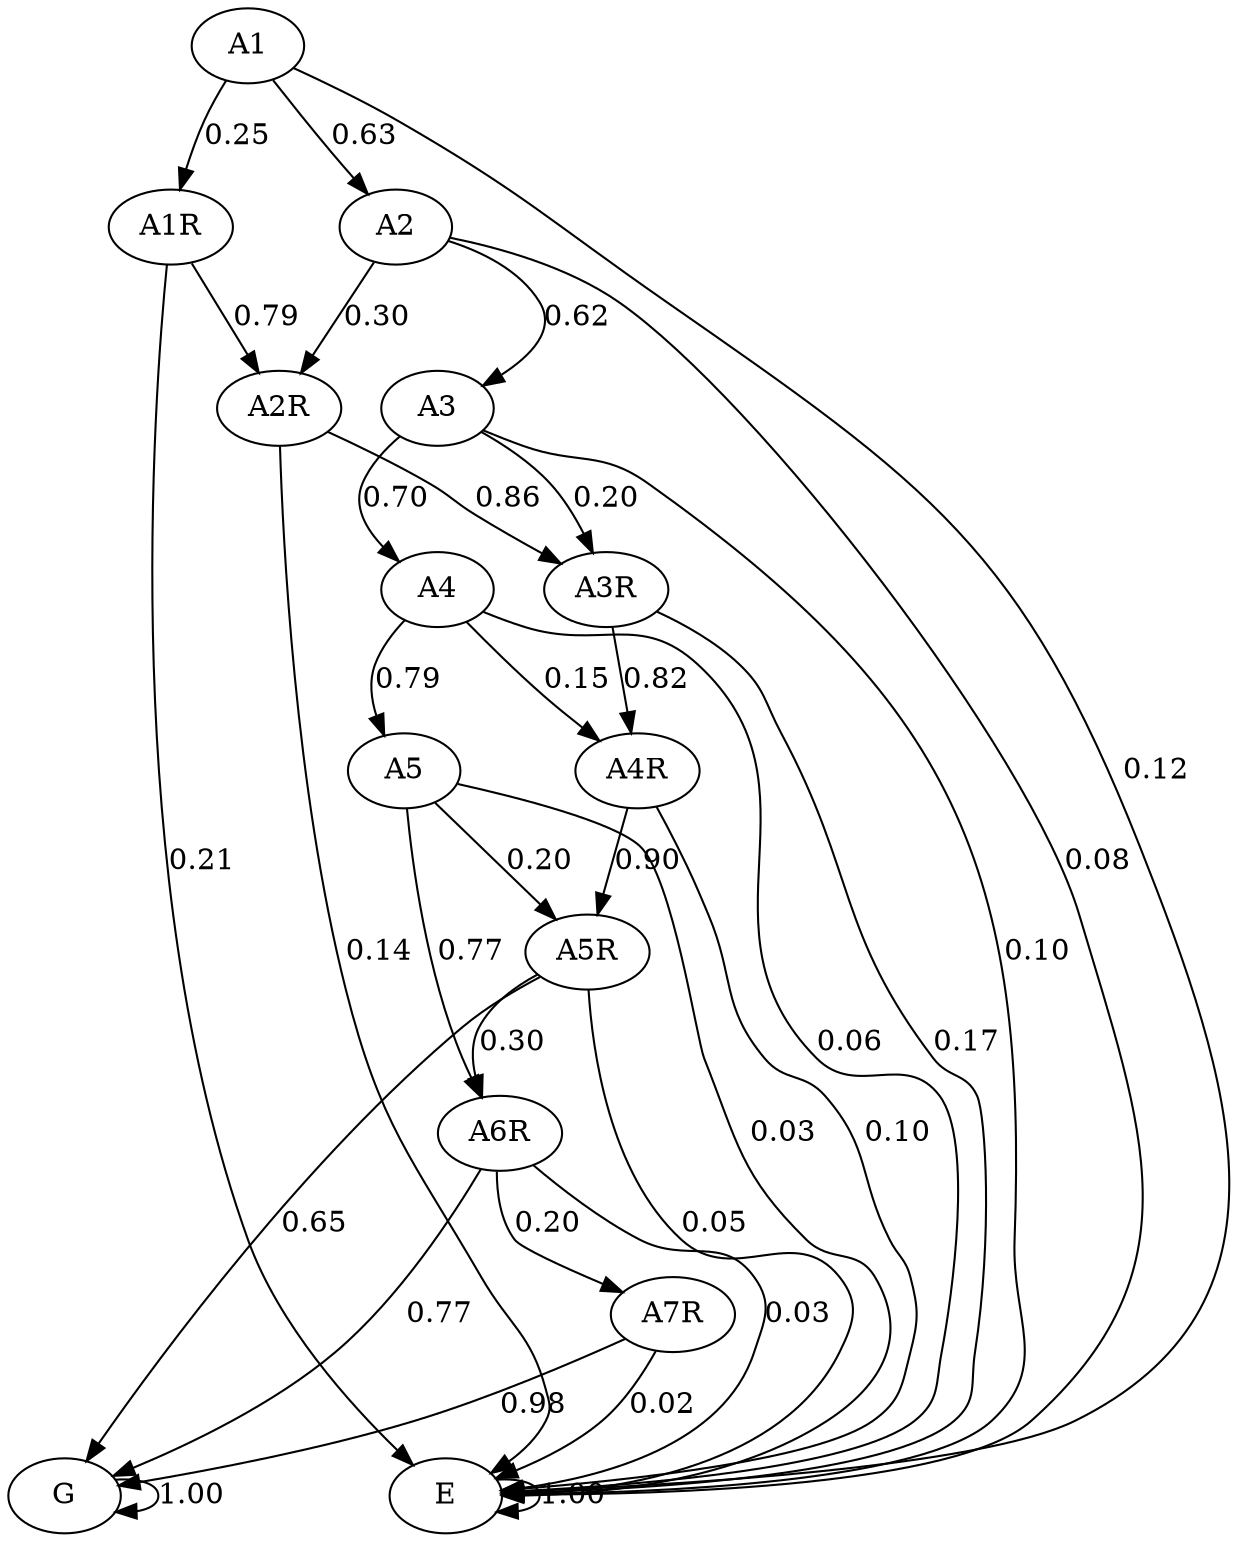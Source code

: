 digraph  {
"A1";
"A2";
"A1R";
"E";
"A3";
"A2R";
"A4";
"A3R";
"A5";
"A4R";
"A5R";
"A6R";
"G";
"A7R";
"A1" -> "A2"  [key=0, label="0.63", weight="0.63"];
"A1" -> "A1R"  [key=0, label="0.25", weight="0.25"];
"A1" -> "E"  [key=0, label="0.12", weight="0.12"];
"A2" -> "A3"  [key=0, label="0.62", weight="0.62"];
"A2" -> "A2R"  [key=0, label="0.30", weight="0.3"];
"A2" -> "E"  [key=0, label="0.08", weight="0.08"];
"A1R" -> "A2R"  [key=0, label="0.79", weight="0.79"];
"A1R" -> "E"  [key=0, label="0.21", weight="0.21"];
"E" -> "E"  [key=0, label="1.00", weight="1.0"];
"A3" -> "A4"  [key=0, label="0.70", weight="0.7"];
"A3" -> "A3R"  [key=0, label="0.20", weight="0.2"];
"A3" -> "E"  [key=0, label="0.10", weight="0.1"];
"A2R" -> "A3R"  [key=0, label="0.86", weight="0.86"];
"A2R" -> "E"  [key=0, label="0.14", weight="0.14"];
"A4" -> "A5"  [key=0, label="0.79", weight="0.79"];
"A4" -> "A4R"  [key=0, label="0.15", weight="0.15"];
"A4" -> "E"  [key=0, label="0.06", weight="0.06"];
"A3R" -> "A4R"  [key=0, label="0.82", weight="0.825"];
"A3R" -> "E"  [key=0, label="0.17", weight="0.175"];
"A5" -> "A5R"  [key=0, label="0.20", weight="0.2"];
"A5" -> "A6R"  [key=0, label="0.77", weight="0.77"];
"A5" -> "E"  [key=0, label="0.03", weight="0.03"];
"A4R" -> "A5R"  [key=0, label="0.90", weight="0.895"];
"A4R" -> "E"  [key=0, label="0.10", weight="0.105"];
"A5R" -> "A6R"  [key=0, label="0.30", weight="0.3"];
"A5R" -> "G"  [key=0, label="0.65", weight="0.6475"];
"A5R" -> "E"  [key=0, label="0.05", weight="0.0525"];
"A6R" -> "A7R"  [key=0, label="0.20", weight="0.2"];
"A6R" -> "G"  [key=0, label="0.77", weight="0.77"];
"A6R" -> "E"  [key=0, label="0.03", weight="0.03"];
"G" -> "G"  [key=0, label="1.00", weight="1.0"];
"A7R" -> "G"  [key=0, label="0.98", weight="0.98"];
"A7R" -> "E"  [key=0, label="0.02", weight="0.02"];
}
